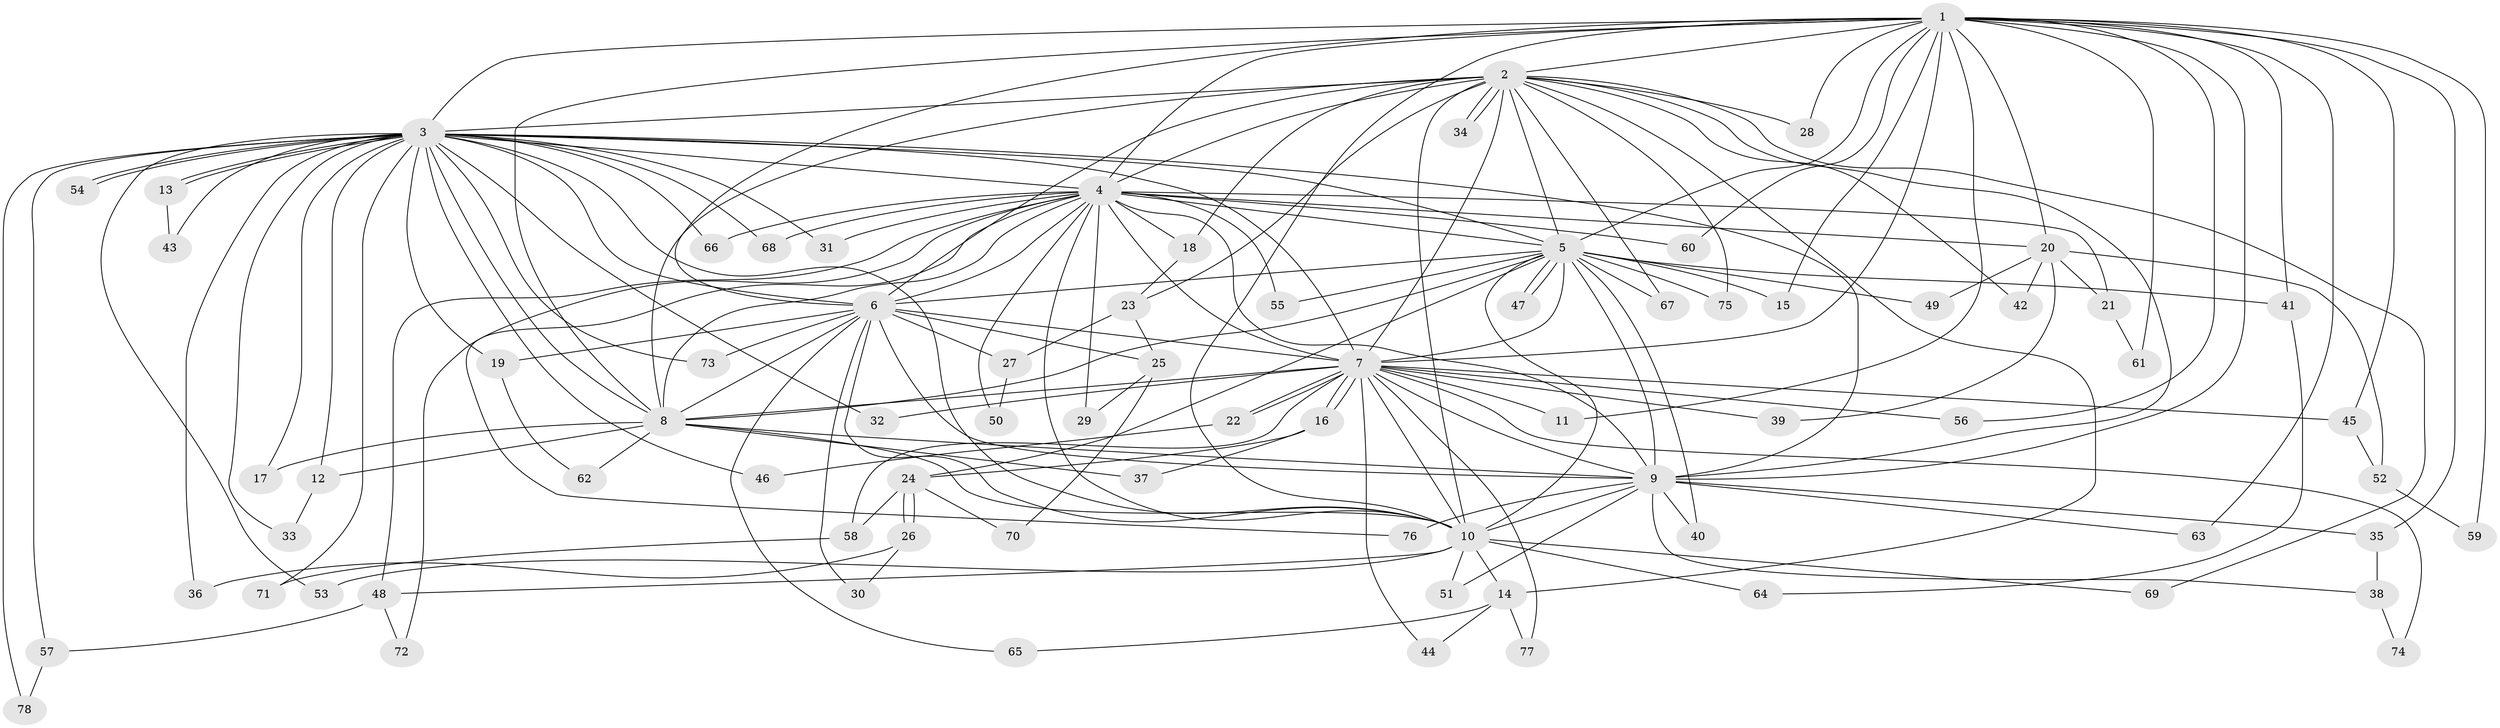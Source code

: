 // Generated by graph-tools (version 1.1) at 2025/45/03/09/25 04:45:22]
// undirected, 78 vertices, 181 edges
graph export_dot {
graph [start="1"]
  node [color=gray90,style=filled];
  1;
  2;
  3;
  4;
  5;
  6;
  7;
  8;
  9;
  10;
  11;
  12;
  13;
  14;
  15;
  16;
  17;
  18;
  19;
  20;
  21;
  22;
  23;
  24;
  25;
  26;
  27;
  28;
  29;
  30;
  31;
  32;
  33;
  34;
  35;
  36;
  37;
  38;
  39;
  40;
  41;
  42;
  43;
  44;
  45;
  46;
  47;
  48;
  49;
  50;
  51;
  52;
  53;
  54;
  55;
  56;
  57;
  58;
  59;
  60;
  61;
  62;
  63;
  64;
  65;
  66;
  67;
  68;
  69;
  70;
  71;
  72;
  73;
  74;
  75;
  76;
  77;
  78;
  1 -- 2;
  1 -- 3;
  1 -- 4;
  1 -- 5;
  1 -- 6;
  1 -- 7;
  1 -- 8;
  1 -- 9;
  1 -- 10;
  1 -- 11;
  1 -- 15;
  1 -- 20;
  1 -- 28;
  1 -- 35;
  1 -- 41;
  1 -- 45;
  1 -- 56;
  1 -- 59;
  1 -- 60;
  1 -- 61;
  1 -- 63;
  2 -- 3;
  2 -- 4;
  2 -- 5;
  2 -- 6;
  2 -- 7;
  2 -- 8;
  2 -- 9;
  2 -- 10;
  2 -- 14;
  2 -- 18;
  2 -- 23;
  2 -- 28;
  2 -- 34;
  2 -- 34;
  2 -- 42;
  2 -- 67;
  2 -- 69;
  2 -- 75;
  3 -- 4;
  3 -- 5;
  3 -- 6;
  3 -- 7;
  3 -- 8;
  3 -- 9;
  3 -- 10;
  3 -- 12;
  3 -- 13;
  3 -- 13;
  3 -- 17;
  3 -- 19;
  3 -- 31;
  3 -- 32;
  3 -- 33;
  3 -- 36;
  3 -- 43;
  3 -- 46;
  3 -- 53;
  3 -- 54;
  3 -- 54;
  3 -- 57;
  3 -- 66;
  3 -- 68;
  3 -- 71;
  3 -- 73;
  3 -- 78;
  4 -- 5;
  4 -- 6;
  4 -- 7;
  4 -- 8;
  4 -- 9;
  4 -- 10;
  4 -- 18;
  4 -- 20;
  4 -- 21;
  4 -- 29;
  4 -- 31;
  4 -- 48;
  4 -- 50;
  4 -- 55;
  4 -- 60;
  4 -- 66;
  4 -- 68;
  4 -- 72;
  4 -- 76;
  5 -- 6;
  5 -- 7;
  5 -- 8;
  5 -- 9;
  5 -- 10;
  5 -- 15;
  5 -- 24;
  5 -- 40;
  5 -- 41;
  5 -- 47;
  5 -- 47;
  5 -- 49;
  5 -- 55;
  5 -- 67;
  5 -- 75;
  6 -- 7;
  6 -- 8;
  6 -- 9;
  6 -- 10;
  6 -- 19;
  6 -- 25;
  6 -- 27;
  6 -- 30;
  6 -- 65;
  6 -- 73;
  7 -- 8;
  7 -- 9;
  7 -- 10;
  7 -- 11;
  7 -- 16;
  7 -- 16;
  7 -- 22;
  7 -- 22;
  7 -- 32;
  7 -- 39;
  7 -- 44;
  7 -- 45;
  7 -- 56;
  7 -- 58;
  7 -- 74;
  7 -- 77;
  8 -- 9;
  8 -- 10;
  8 -- 12;
  8 -- 17;
  8 -- 37;
  8 -- 62;
  9 -- 10;
  9 -- 35;
  9 -- 38;
  9 -- 40;
  9 -- 51;
  9 -- 63;
  9 -- 76;
  10 -- 14;
  10 -- 48;
  10 -- 51;
  10 -- 53;
  10 -- 64;
  10 -- 69;
  12 -- 33;
  13 -- 43;
  14 -- 44;
  14 -- 65;
  14 -- 77;
  16 -- 24;
  16 -- 37;
  18 -- 23;
  19 -- 62;
  20 -- 21;
  20 -- 39;
  20 -- 42;
  20 -- 49;
  20 -- 52;
  21 -- 61;
  22 -- 46;
  23 -- 25;
  23 -- 27;
  24 -- 26;
  24 -- 26;
  24 -- 58;
  24 -- 70;
  25 -- 29;
  25 -- 70;
  26 -- 30;
  26 -- 36;
  27 -- 50;
  35 -- 38;
  38 -- 74;
  41 -- 64;
  45 -- 52;
  48 -- 57;
  48 -- 72;
  52 -- 59;
  57 -- 78;
  58 -- 71;
}
